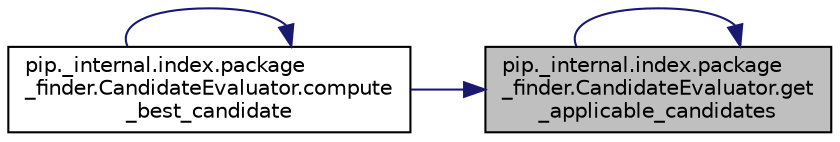 digraph "pip._internal.index.package_finder.CandidateEvaluator.get_applicable_candidates"
{
 // LATEX_PDF_SIZE
  edge [fontname="Helvetica",fontsize="10",labelfontname="Helvetica",labelfontsize="10"];
  node [fontname="Helvetica",fontsize="10",shape=record];
  rankdir="RL";
  Node1 [label="pip._internal.index.package\l_finder.CandidateEvaluator.get\l_applicable_candidates",height=0.2,width=0.4,color="black", fillcolor="grey75", style="filled", fontcolor="black",tooltip=" "];
  Node1 -> Node2 [dir="back",color="midnightblue",fontsize="10",style="solid",fontname="Helvetica"];
  Node2 [label="pip._internal.index.package\l_finder.CandidateEvaluator.compute\l_best_candidate",height=0.2,width=0.4,color="black", fillcolor="white", style="filled",URL="$d0/d30/classpip_1_1__internal_1_1index_1_1package__finder_1_1_candidate_evaluator.html#a1ea5034beaaa6719317305e284481e11",tooltip=" "];
  Node2 -> Node2 [dir="back",color="midnightblue",fontsize="10",style="solid",fontname="Helvetica"];
  Node1 -> Node1 [dir="back",color="midnightblue",fontsize="10",style="solid",fontname="Helvetica"];
}
